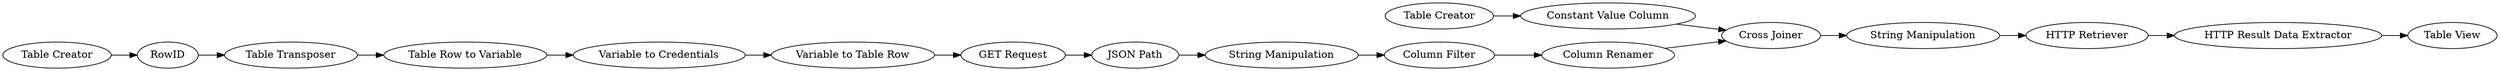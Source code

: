 digraph {
	23 -> 21
	11 -> 10
	12 -> 13
	2 -> 12
	10 -> 2
	21 -> 6
	6 -> 20
	20 -> 24
	13 -> 14
	15 -> 17
	26 -> 21
	3 -> 11
	14 -> 15
	4 -> 26
	24 -> 25
	17 -> 22
	22 -> 23
	24 [label="HTTP Result Data Extractor"]
	20 [label="HTTP Retriever"]
	13 [label="Variable to Table Row"]
	22 [label="Column Filter"]
	11 [label=RowID]
	4 [label="Table Creator"]
	26 [label="Constant Value Column"]
	21 [label="Cross Joiner"]
	10 [label="Table Transposer"]
	6 [label="String Manipulation"]
	15 [label="JSON Path"]
	23 [label="Column Renamer"]
	14 [label="GET Request"]
	25 [label="Table View"]
	17 [label="String Manipulation"]
	3 [label="Table Creator"]
	2 [label="Table Row to Variable"]
	12 [label="Variable to Credentials"]
	rankdir=LR
}
